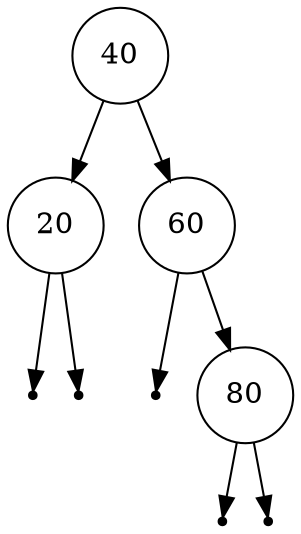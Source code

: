 digraph OBST {
  node [shape=circle];
  "40" -> "20";
  null0 [shape=point];
  "20" -> null0;
  null1 [shape=point];
  "20" -> null1;
  "40" -> "60";
  null2 [shape=point];
  "60" -> null2;
  "60" -> "80";
  null3 [shape=point];
  "80" -> null3;
  null4 [shape=point];
  "80" -> null4;
}
